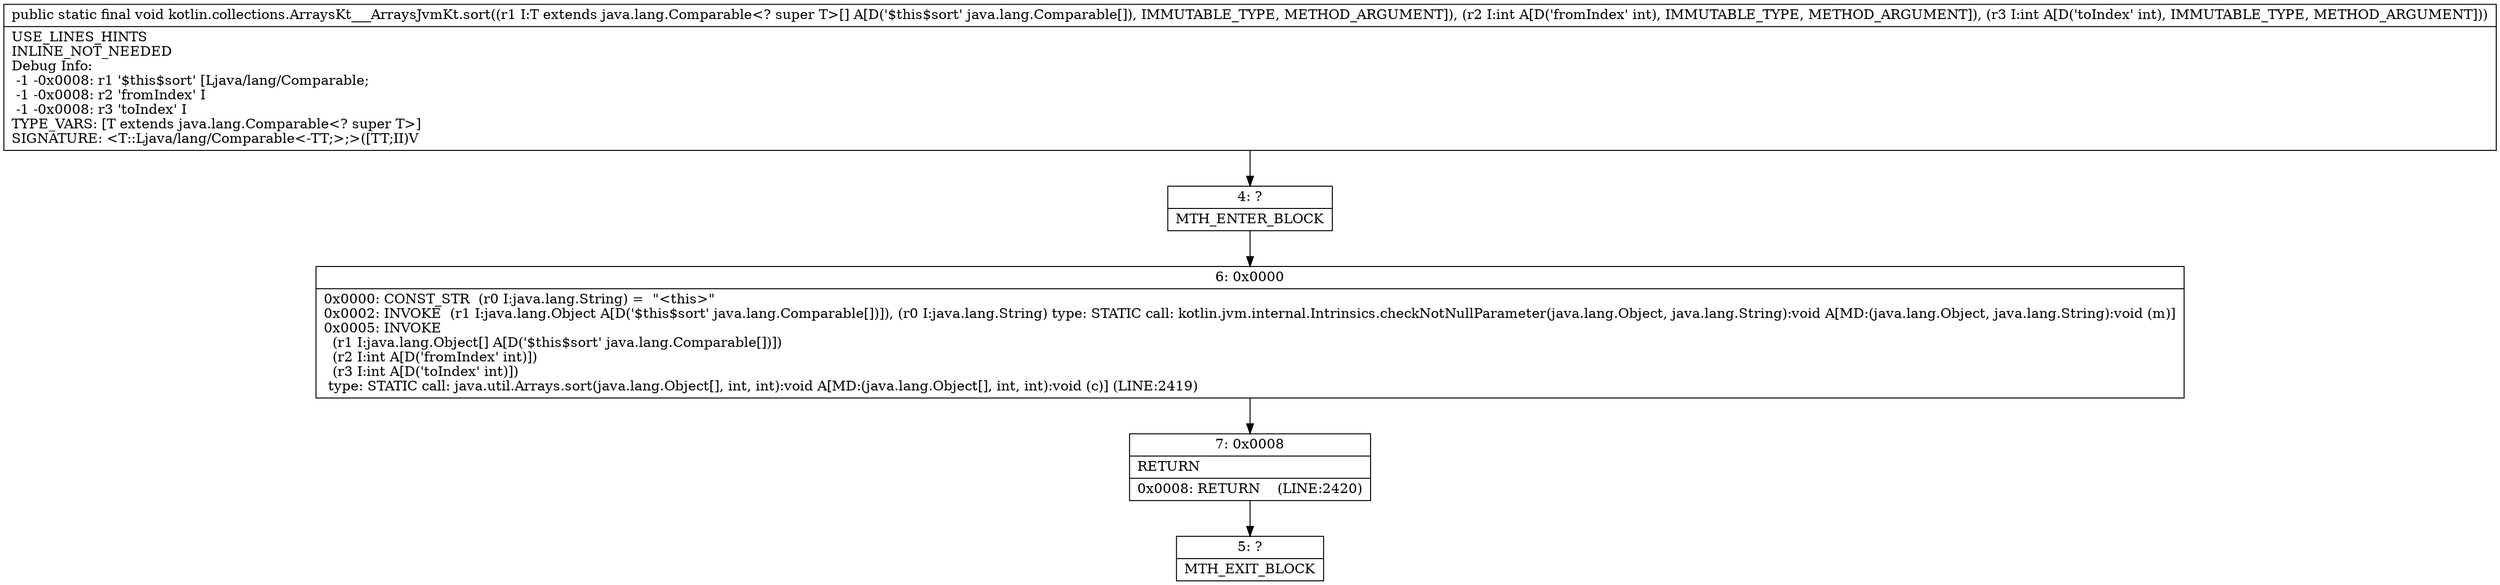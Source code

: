 digraph "CFG forkotlin.collections.ArraysKt___ArraysJvmKt.sort([Ljava\/lang\/Comparable;II)V" {
Node_4 [shape=record,label="{4\:\ ?|MTH_ENTER_BLOCK\l}"];
Node_6 [shape=record,label="{6\:\ 0x0000|0x0000: CONST_STR  (r0 I:java.lang.String) =  \"\<this\>\" \l0x0002: INVOKE  (r1 I:java.lang.Object A[D('$this$sort' java.lang.Comparable[])]), (r0 I:java.lang.String) type: STATIC call: kotlin.jvm.internal.Intrinsics.checkNotNullParameter(java.lang.Object, java.lang.String):void A[MD:(java.lang.Object, java.lang.String):void (m)]\l0x0005: INVOKE  \l  (r1 I:java.lang.Object[] A[D('$this$sort' java.lang.Comparable[])])\l  (r2 I:int A[D('fromIndex' int)])\l  (r3 I:int A[D('toIndex' int)])\l type: STATIC call: java.util.Arrays.sort(java.lang.Object[], int, int):void A[MD:(java.lang.Object[], int, int):void (c)] (LINE:2419)\l}"];
Node_7 [shape=record,label="{7\:\ 0x0008|RETURN\l|0x0008: RETURN    (LINE:2420)\l}"];
Node_5 [shape=record,label="{5\:\ ?|MTH_EXIT_BLOCK\l}"];
MethodNode[shape=record,label="{public static final void kotlin.collections.ArraysKt___ArraysJvmKt.sort((r1 I:T extends java.lang.Comparable\<? super T\>[] A[D('$this$sort' java.lang.Comparable[]), IMMUTABLE_TYPE, METHOD_ARGUMENT]), (r2 I:int A[D('fromIndex' int), IMMUTABLE_TYPE, METHOD_ARGUMENT]), (r3 I:int A[D('toIndex' int), IMMUTABLE_TYPE, METHOD_ARGUMENT]))  | USE_LINES_HINTS\lINLINE_NOT_NEEDED\lDebug Info:\l  \-1 \-0x0008: r1 '$this$sort' [Ljava\/lang\/Comparable;\l  \-1 \-0x0008: r2 'fromIndex' I\l  \-1 \-0x0008: r3 'toIndex' I\lTYPE_VARS: [T extends java.lang.Comparable\<? super T\>]\lSIGNATURE: \<T::Ljava\/lang\/Comparable\<\-TT;\>;\>([TT;II)V\l}"];
MethodNode -> Node_4;Node_4 -> Node_6;
Node_6 -> Node_7;
Node_7 -> Node_5;
}

